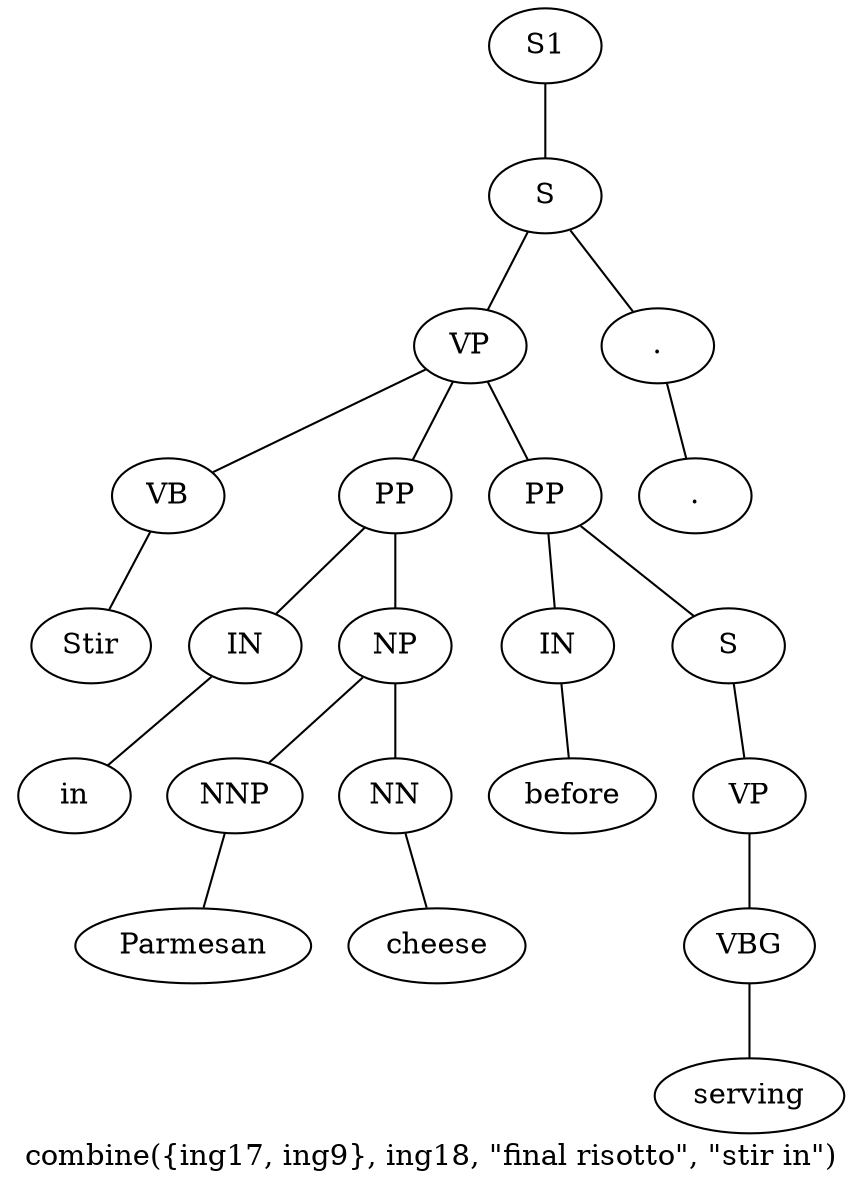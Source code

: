 graph SyntaxGraph {
	label = "combine({ing17, ing9}, ing18, \"final risotto\", \"stir in\")";
	Node0 [label="S1"];
	Node1 [label="S"];
	Node2 [label="VP"];
	Node3 [label="VB"];
	Node4 [label="Stir"];
	Node5 [label="PP"];
	Node6 [label="IN"];
	Node7 [label="in"];
	Node8 [label="NP"];
	Node9 [label="NNP"];
	Node10 [label="Parmesan"];
	Node11 [label="NN"];
	Node12 [label="cheese"];
	Node13 [label="PP"];
	Node14 [label="IN"];
	Node15 [label="before"];
	Node16 [label="S"];
	Node17 [label="VP"];
	Node18 [label="VBG"];
	Node19 [label="serving"];
	Node20 [label="."];
	Node21 [label="."];

	Node0 -- Node1;
	Node1 -- Node2;
	Node1 -- Node20;
	Node2 -- Node3;
	Node2 -- Node5;
	Node2 -- Node13;
	Node3 -- Node4;
	Node5 -- Node6;
	Node5 -- Node8;
	Node6 -- Node7;
	Node8 -- Node9;
	Node8 -- Node11;
	Node9 -- Node10;
	Node11 -- Node12;
	Node13 -- Node14;
	Node13 -- Node16;
	Node14 -- Node15;
	Node16 -- Node17;
	Node17 -- Node18;
	Node18 -- Node19;
	Node20 -- Node21;
}